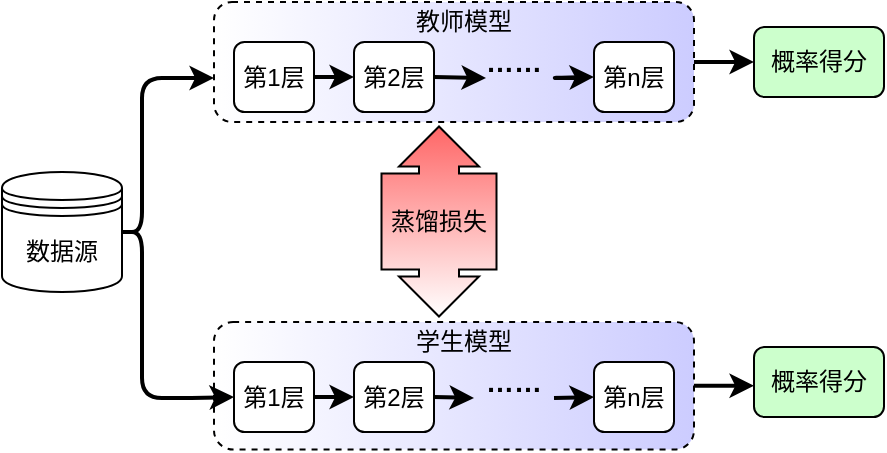 <mxfile version="14.4.4" type="github">
  <diagram id="1q1r-AFxfGe1Q3U7pLlY" name="第 1 页">
    <mxGraphModel dx="1209" dy="599" grid="1" gridSize="10" guides="1" tooltips="1" connect="1" arrows="1" fold="1" page="1" pageScale="1" pageWidth="850" pageHeight="1100" math="0" shadow="0">
      <root>
        <mxCell id="0" />
        <mxCell id="1" parent="0" />
        <mxCell id="Kxetcte7aHRmP3BmDKPr-28" style="edgeStyle=orthogonalEdgeStyle;rounded=0;orthogonalLoop=1;jettySize=auto;html=1;exitX=1;exitY=0.5;exitDx=0;exitDy=0;strokeWidth=2;" edge="1" parent="1" source="Kxetcte7aHRmP3BmDKPr-1">
          <mxGeometry relative="1" as="geometry">
            <mxPoint x="420" y="302" as="targetPoint" />
          </mxGeometry>
        </mxCell>
        <mxCell id="Kxetcte7aHRmP3BmDKPr-1" value="" style="rounded=1;whiteSpace=wrap;html=1;gradientColor=#CCCCFF;gradientDirection=east;dashed=1;" vertex="1" parent="1">
          <mxGeometry x="150" y="270" width="240" height="63.75" as="geometry" />
        </mxCell>
        <mxCell id="Kxetcte7aHRmP3BmDKPr-27" style="edgeStyle=orthogonalEdgeStyle;rounded=0;orthogonalLoop=1;jettySize=auto;html=1;exitX=1;exitY=0.5;exitDx=0;exitDy=0;strokeWidth=2;" edge="1" parent="1" source="Kxetcte7aHRmP3BmDKPr-2">
          <mxGeometry relative="1" as="geometry">
            <mxPoint x="420" y="140" as="targetPoint" />
          </mxGeometry>
        </mxCell>
        <mxCell id="Kxetcte7aHRmP3BmDKPr-2" value="" style="rounded=1;whiteSpace=wrap;html=1;gradientColor=#CCCCFF;gradientDirection=east;dashed=1;" vertex="1" parent="1">
          <mxGeometry x="150" y="110" width="240" height="60" as="geometry" />
        </mxCell>
        <mxCell id="Kxetcte7aHRmP3BmDKPr-3" value="数据源" style="shape=datastore;whiteSpace=wrap;html=1;" vertex="1" parent="1">
          <mxGeometry x="44" y="195" width="60" height="60" as="geometry" />
        </mxCell>
        <mxCell id="Kxetcte7aHRmP3BmDKPr-4" value="第1层" style="rounded=1;whiteSpace=wrap;html=1;" vertex="1" parent="1">
          <mxGeometry x="160" y="130" width="40" height="35" as="geometry" />
        </mxCell>
        <mxCell id="Kxetcte7aHRmP3BmDKPr-5" value="第2层" style="rounded=1;whiteSpace=wrap;html=1;" vertex="1" parent="1">
          <mxGeometry x="220" y="130" width="40" height="35" as="geometry" />
        </mxCell>
        <mxCell id="Kxetcte7aHRmP3BmDKPr-6" value="第n层" style="rounded=1;whiteSpace=wrap;html=1;" vertex="1" parent="1">
          <mxGeometry x="340" y="130" width="40" height="35" as="geometry" />
        </mxCell>
        <mxCell id="Kxetcte7aHRmP3BmDKPr-7" value="" style="endArrow=classic;html=1;exitX=1;exitY=0.5;exitDx=0;exitDy=0;entryX=0;entryY=0.5;entryDx=0;entryDy=0;strokeWidth=2;" edge="1" parent="1" source="Kxetcte7aHRmP3BmDKPr-4" target="Kxetcte7aHRmP3BmDKPr-5">
          <mxGeometry width="50" height="50" relative="1" as="geometry">
            <mxPoint x="386" y="245" as="sourcePoint" />
            <mxPoint x="436" y="195" as="targetPoint" />
          </mxGeometry>
        </mxCell>
        <mxCell id="Kxetcte7aHRmP3BmDKPr-8" value="" style="edgeStyle=segmentEdgeStyle;endArrow=classic;html=1;strokeWidth=2;exitX=1;exitY=0.5;exitDx=0;exitDy=0;" edge="1" parent="1" source="Kxetcte7aHRmP3BmDKPr-3">
          <mxGeometry width="50" height="50" relative="1" as="geometry">
            <mxPoint x="350" y="250" as="sourcePoint" />
            <mxPoint x="150" y="148" as="targetPoint" />
            <Array as="points">
              <mxPoint x="114" y="225" />
              <mxPoint x="114" y="148" />
            </Array>
          </mxGeometry>
        </mxCell>
        <mxCell id="Kxetcte7aHRmP3BmDKPr-9" value="&lt;font size=&quot;1&quot;&gt;&lt;b style=&quot;font-size: 14px&quot;&gt;……&lt;/b&gt;&lt;/font&gt;" style="text;html=1;strokeColor=none;fillColor=none;align=center;verticalAlign=middle;whiteSpace=wrap;rounded=0;" vertex="1" parent="1">
          <mxGeometry x="280" y="130" width="40" height="20" as="geometry" />
        </mxCell>
        <mxCell id="Kxetcte7aHRmP3BmDKPr-10" value="第1层" style="rounded=1;whiteSpace=wrap;html=1;" vertex="1" parent="1">
          <mxGeometry x="160" y="290" width="40" height="35" as="geometry" />
        </mxCell>
        <mxCell id="Kxetcte7aHRmP3BmDKPr-11" value="第2层" style="rounded=1;whiteSpace=wrap;html=1;" vertex="1" parent="1">
          <mxGeometry x="220" y="290" width="40" height="35" as="geometry" />
        </mxCell>
        <mxCell id="Kxetcte7aHRmP3BmDKPr-12" value="第n层" style="rounded=1;whiteSpace=wrap;html=1;" vertex="1" parent="1">
          <mxGeometry x="340" y="290" width="40" height="35" as="geometry" />
        </mxCell>
        <mxCell id="Kxetcte7aHRmP3BmDKPr-13" value="" style="endArrow=classic;html=1;exitX=1;exitY=0.5;exitDx=0;exitDy=0;entryX=0;entryY=0.5;entryDx=0;entryDy=0;strokeWidth=2;" edge="1" parent="1" source="Kxetcte7aHRmP3BmDKPr-10" target="Kxetcte7aHRmP3BmDKPr-11">
          <mxGeometry width="50" height="50" relative="1" as="geometry">
            <mxPoint x="346" y="325" as="sourcePoint" />
            <mxPoint x="396" y="275" as="targetPoint" />
          </mxGeometry>
        </mxCell>
        <mxCell id="Kxetcte7aHRmP3BmDKPr-14" value="" style="edgeStyle=segmentEdgeStyle;endArrow=classic;html=1;strokeWidth=2;entryX=0;entryY=0.5;entryDx=0;entryDy=0;exitX=1;exitY=0.5;exitDx=0;exitDy=0;" edge="1" parent="1" source="Kxetcte7aHRmP3BmDKPr-3" target="Kxetcte7aHRmP3BmDKPr-10">
          <mxGeometry width="50" height="50" relative="1" as="geometry">
            <mxPoint x="80" y="150" as="sourcePoint" />
            <mxPoint x="50" y="110" as="targetPoint" />
            <Array as="points">
              <mxPoint x="114" y="225" />
              <mxPoint x="114" y="308" />
              <mxPoint x="139" y="308" />
            </Array>
          </mxGeometry>
        </mxCell>
        <mxCell id="Kxetcte7aHRmP3BmDKPr-15" value="&lt;font size=&quot;1&quot;&gt;&lt;b style=&quot;font-size: 14px&quot;&gt;……&lt;/b&gt;&lt;/font&gt;" style="text;html=1;strokeColor=none;fillColor=none;align=center;verticalAlign=middle;whiteSpace=wrap;rounded=0;" vertex="1" parent="1">
          <mxGeometry x="280" y="290" width="40" height="20" as="geometry" />
        </mxCell>
        <mxCell id="Kxetcte7aHRmP3BmDKPr-16" value="" style="endArrow=classic;html=1;exitX=1;exitY=0.5;exitDx=0;exitDy=0;strokeWidth=2;" edge="1" parent="1" source="Kxetcte7aHRmP3BmDKPr-11">
          <mxGeometry width="50" height="50" relative="1" as="geometry">
            <mxPoint x="186" y="237.5" as="sourcePoint" />
            <mxPoint x="280" y="308" as="targetPoint" />
          </mxGeometry>
        </mxCell>
        <mxCell id="Kxetcte7aHRmP3BmDKPr-17" value="" style="endArrow=classic;html=1;strokeWidth=2;entryX=0;entryY=0.5;entryDx=0;entryDy=0;" edge="1" parent="1" target="Kxetcte7aHRmP3BmDKPr-12">
          <mxGeometry width="50" height="50" relative="1" as="geometry">
            <mxPoint x="320" y="308" as="sourcePoint" />
            <mxPoint x="246" y="238" as="targetPoint" />
          </mxGeometry>
        </mxCell>
        <mxCell id="Kxetcte7aHRmP3BmDKPr-18" value="教师模型" style="text;html=1;strokeColor=none;fillColor=none;align=center;verticalAlign=middle;whiteSpace=wrap;rounded=0;dashed=1;" vertex="1" parent="1">
          <mxGeometry x="220" y="110" width="110" height="20" as="geometry" />
        </mxCell>
        <mxCell id="Kxetcte7aHRmP3BmDKPr-19" value="学生模型" style="text;html=1;strokeColor=none;fillColor=none;align=center;verticalAlign=middle;whiteSpace=wrap;rounded=0;dashed=1;" vertex="1" parent="1">
          <mxGeometry x="215" y="270" width="120" height="20" as="geometry" />
        </mxCell>
        <mxCell id="Kxetcte7aHRmP3BmDKPr-20" value="" style="endArrow=classic;html=1;exitX=1;exitY=0.5;exitDx=0;exitDy=0;strokeWidth=2;" edge="1" parent="1" source="Kxetcte7aHRmP3BmDKPr-5">
          <mxGeometry width="50" height="50" relative="1" as="geometry">
            <mxPoint x="226" y="157.5" as="sourcePoint" />
            <mxPoint x="286" y="148" as="targetPoint" />
          </mxGeometry>
        </mxCell>
        <mxCell id="Kxetcte7aHRmP3BmDKPr-21" value="" style="endArrow=classic;html=1;strokeWidth=2;entryX=0;entryY=0.5;entryDx=0;entryDy=0;" edge="1" parent="1" target="Kxetcte7aHRmP3BmDKPr-6">
          <mxGeometry width="50" height="50" relative="1" as="geometry">
            <mxPoint x="336" y="148" as="sourcePoint" />
            <mxPoint x="286" y="158" as="targetPoint" />
            <Array as="points">
              <mxPoint x="316" y="148" />
            </Array>
          </mxGeometry>
        </mxCell>
        <mxCell id="Kxetcte7aHRmP3BmDKPr-23" value="" style="html=1;shadow=0;dashed=0;align=center;verticalAlign=middle;shape=mxgraph.arrows2.calloutDoubleArrow;dy=10;dx=20;notch=24;arrowHead=10;rotation=90;gradientColor=#FF6666;gradientDirection=west;" vertex="1" parent="1">
          <mxGeometry x="215" y="191" width="95" height="57.5" as="geometry" />
        </mxCell>
        <mxCell id="Kxetcte7aHRmP3BmDKPr-24" value="蒸馏损失" style="text;html=1;strokeColor=none;fillColor=none;align=center;verticalAlign=middle;whiteSpace=wrap;rounded=0;" vertex="1" parent="1">
          <mxGeometry x="234" y="209.75" width="57" height="20" as="geometry" />
        </mxCell>
        <mxCell id="Kxetcte7aHRmP3BmDKPr-25" value="概率得分" style="rounded=1;whiteSpace=wrap;html=1;fillColor=#CCFFCC;" vertex="1" parent="1">
          <mxGeometry x="420" y="122.5" width="65" height="35" as="geometry" />
        </mxCell>
        <mxCell id="Kxetcte7aHRmP3BmDKPr-26" value="概率得分" style="rounded=1;whiteSpace=wrap;html=1;fillColor=#CCFFCC;" vertex="1" parent="1">
          <mxGeometry x="420" y="282.5" width="65" height="35" as="geometry" />
        </mxCell>
      </root>
    </mxGraphModel>
  </diagram>
</mxfile>
